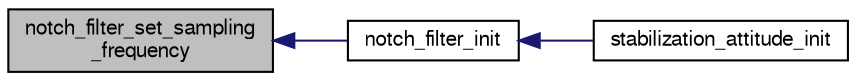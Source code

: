 digraph "notch_filter_set_sampling_frequency"
{
  edge [fontname="FreeSans",fontsize="10",labelfontname="FreeSans",labelfontsize="10"];
  node [fontname="FreeSans",fontsize="10",shape=record];
  rankdir="LR";
  Node1 [label="notch_filter_set_sampling\l_frequency",height=0.2,width=0.4,color="black", fillcolor="grey75", style="filled", fontcolor="black"];
  Node1 -> Node2 [dir="back",color="midnightblue",fontsize="10",style="solid",fontname="FreeSans"];
  Node2 [label="notch_filter_init",height=0.2,width=0.4,color="black", fillcolor="white", style="filled",URL="$notch__filter_8h.html#af50ebbdb691b29bda4339609b8c7a2ad",tooltip="Initialize second order notch filter. "];
  Node2 -> Node3 [dir="back",color="midnightblue",fontsize="10",style="solid",fontname="FreeSans"];
  Node3 [label="stabilization_attitude_init",height=0.2,width=0.4,color="black", fillcolor="white", style="filled",URL="$stabilization__attitude__heli__indi_8c.html#a03d27593d891182c04fc5337766733d1",tooltip="stabilization_attitude_init "];
}
